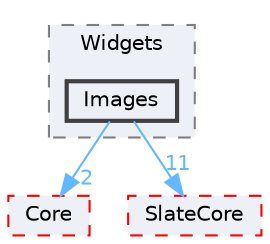 digraph "Images"
{
 // INTERACTIVE_SVG=YES
 // LATEX_PDF_SIZE
  bgcolor="transparent";
  edge [fontname=Helvetica,fontsize=10,labelfontname=Helvetica,labelfontsize=10];
  node [fontname=Helvetica,fontsize=10,shape=box,height=0.2,width=0.4];
  compound=true
  subgraph clusterdir_6228195a1e6fbec85444ea1bdf4c95f2 {
    graph [ bgcolor="#edf0f7", pencolor="grey50", label="Widgets", fontname=Helvetica,fontsize=10 style="filled,dashed", URL="dir_6228195a1e6fbec85444ea1bdf4c95f2.html",tooltip=""]
  dir_e9bd237d6d049afbb549269fb8685c9b [label="Images", fillcolor="#edf0f7", color="grey25", style="filled,bold", URL="dir_e9bd237d6d049afbb549269fb8685c9b.html",tooltip=""];
  }
  dir_0e6cddcc9caa1238c7f3774224afaa45 [label="Core", fillcolor="#edf0f7", color="red", style="filled,dashed", URL="dir_0e6cddcc9caa1238c7f3774224afaa45.html",tooltip=""];
  dir_f0f0d357c8c9eca10fb05693ae8c53b1 [label="SlateCore", fillcolor="#edf0f7", color="red", style="filled,dashed", URL="dir_f0f0d357c8c9eca10fb05693ae8c53b1.html",tooltip=""];
  dir_e9bd237d6d049afbb549269fb8685c9b->dir_0e6cddcc9caa1238c7f3774224afaa45 [headlabel="2", labeldistance=1.5 headhref="dir_000478_000266.html" href="dir_000478_000266.html" color="steelblue1" fontcolor="steelblue1"];
  dir_e9bd237d6d049afbb549269fb8685c9b->dir_f0f0d357c8c9eca10fb05693ae8c53b1 [headlabel="11", labeldistance=1.5 headhref="dir_000478_001045.html" href="dir_000478_001045.html" color="steelblue1" fontcolor="steelblue1"];
}
